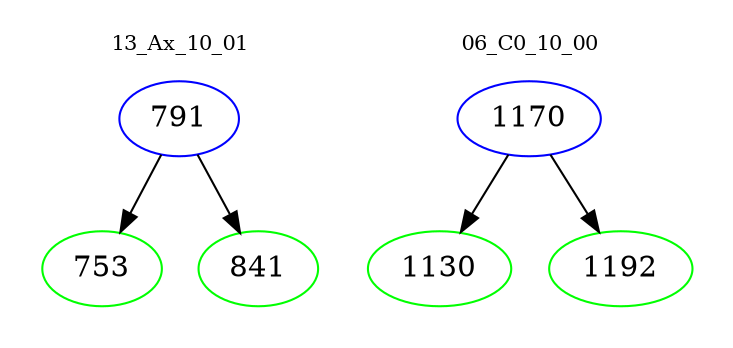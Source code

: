 digraph{
subgraph cluster_0 {
color = white
label = "13_Ax_10_01";
fontsize=10;
T0_791 [label="791", color="blue"]
T0_791 -> T0_753 [color="black"]
T0_753 [label="753", color="green"]
T0_791 -> T0_841 [color="black"]
T0_841 [label="841", color="green"]
}
subgraph cluster_1 {
color = white
label = "06_C0_10_00";
fontsize=10;
T1_1170 [label="1170", color="blue"]
T1_1170 -> T1_1130 [color="black"]
T1_1130 [label="1130", color="green"]
T1_1170 -> T1_1192 [color="black"]
T1_1192 [label="1192", color="green"]
}
}
